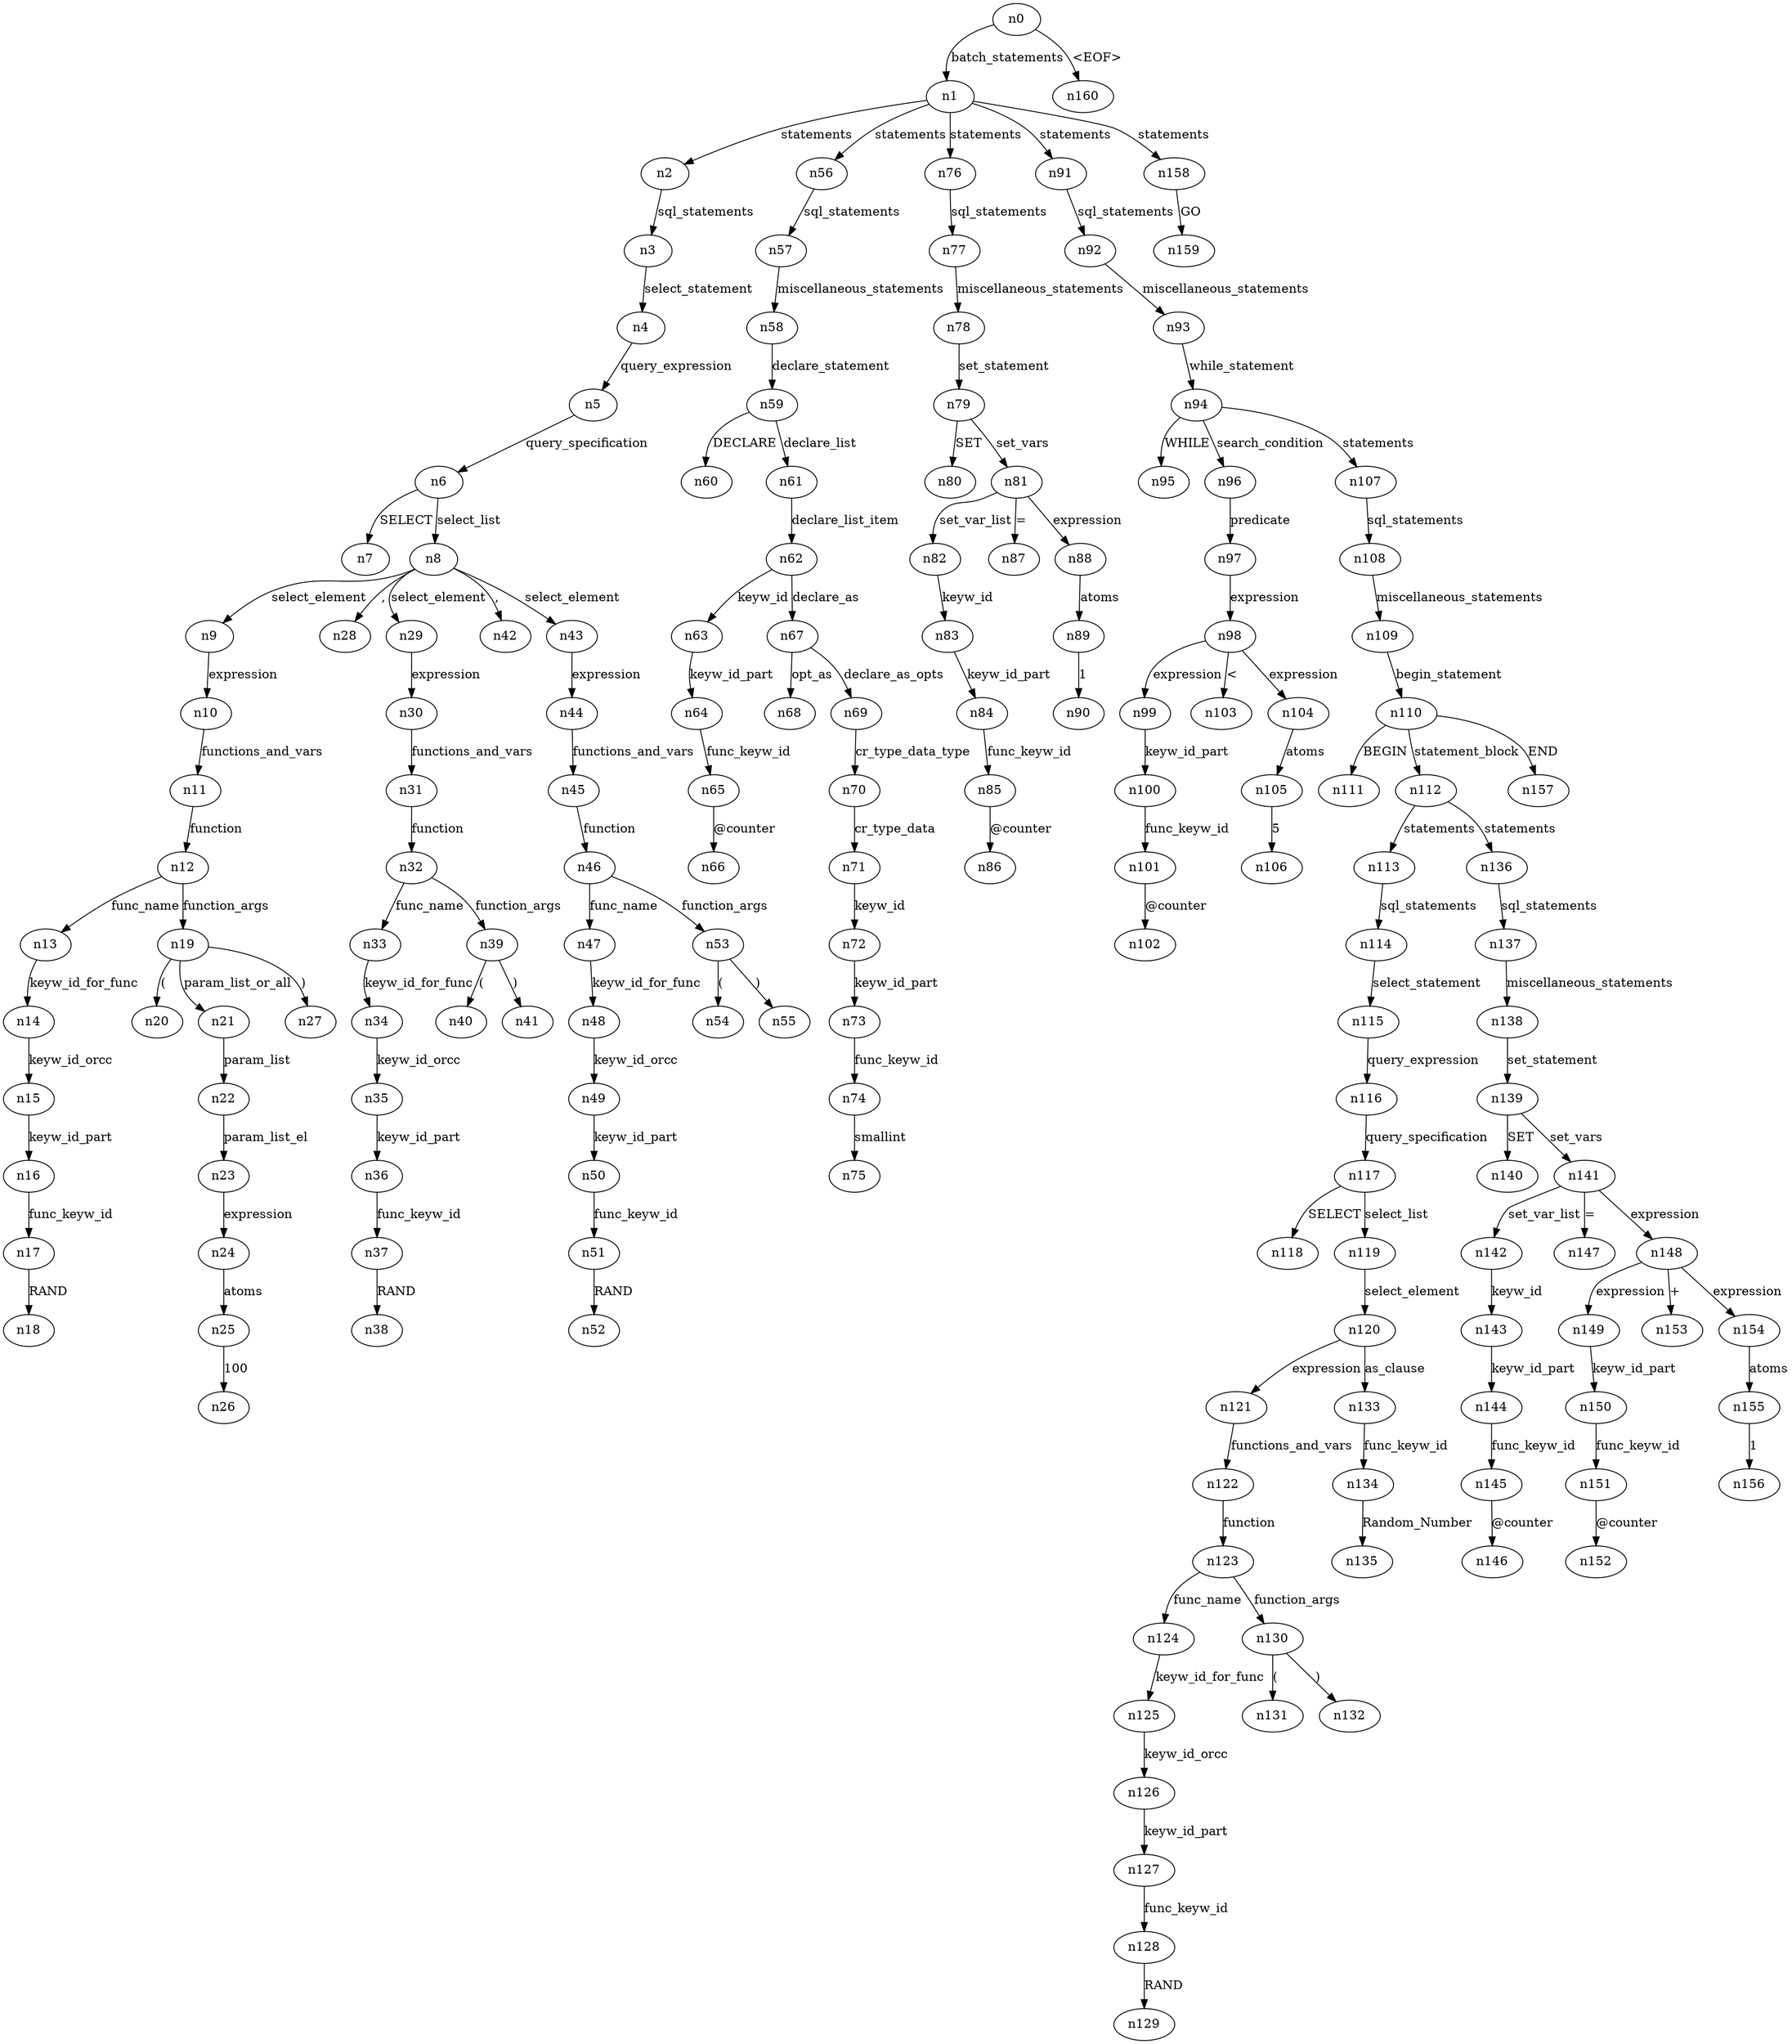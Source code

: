 digraph ParseTree {
  n0 -> n1 [label="batch_statements"];
  n1 -> n2 [label="statements"];
  n2 -> n3 [label="sql_statements"];
  n3 -> n4 [label="select_statement"];
  n4 -> n5 [label="query_expression"];
  n5 -> n6 [label="query_specification"];
  n6 -> n7 [label="SELECT"];
  n6 -> n8 [label="select_list"];
  n8 -> n9 [label="select_element"];
  n9 -> n10 [label="expression"];
  n10 -> n11 [label="functions_and_vars"];
  n11 -> n12 [label="function"];
  n12 -> n13 [label="func_name"];
  n13 -> n14 [label="keyw_id_for_func"];
  n14 -> n15 [label="keyw_id_orcc"];
  n15 -> n16 [label="keyw_id_part"];
  n16 -> n17 [label="func_keyw_id"];
  n17 -> n18 [label="RAND"];
  n12 -> n19 [label="function_args"];
  n19 -> n20 [label="("];
  n19 -> n21 [label="param_list_or_all"];
  n21 -> n22 [label="param_list"];
  n22 -> n23 [label="param_list_el"];
  n23 -> n24 [label="expression"];
  n24 -> n25 [label="atoms"];
  n25 -> n26 [label="100"];
  n19 -> n27 [label=")"];
  n8 -> n28 [label=","];
  n8 -> n29 [label="select_element"];
  n29 -> n30 [label="expression"];
  n30 -> n31 [label="functions_and_vars"];
  n31 -> n32 [label="function"];
  n32 -> n33 [label="func_name"];
  n33 -> n34 [label="keyw_id_for_func"];
  n34 -> n35 [label="keyw_id_orcc"];
  n35 -> n36 [label="keyw_id_part"];
  n36 -> n37 [label="func_keyw_id"];
  n37 -> n38 [label="RAND"];
  n32 -> n39 [label="function_args"];
  n39 -> n40 [label="("];
  n39 -> n41 [label=")"];
  n8 -> n42 [label=","];
  n8 -> n43 [label="select_element"];
  n43 -> n44 [label="expression"];
  n44 -> n45 [label="functions_and_vars"];
  n45 -> n46 [label="function"];
  n46 -> n47 [label="func_name"];
  n47 -> n48 [label="keyw_id_for_func"];
  n48 -> n49 [label="keyw_id_orcc"];
  n49 -> n50 [label="keyw_id_part"];
  n50 -> n51 [label="func_keyw_id"];
  n51 -> n52 [label="RAND"];
  n46 -> n53 [label="function_args"];
  n53 -> n54 [label="("];
  n53 -> n55 [label=")"];
  n1 -> n56 [label="statements"];
  n56 -> n57 [label="sql_statements"];
  n57 -> n58 [label="miscellaneous_statements"];
  n58 -> n59 [label="declare_statement"];
  n59 -> n60 [label="DECLARE"];
  n59 -> n61 [label="declare_list"];
  n61 -> n62 [label="declare_list_item"];
  n62 -> n63 [label="keyw_id"];
  n63 -> n64 [label="keyw_id_part"];
  n64 -> n65 [label="func_keyw_id"];
  n65 -> n66 [label="@counter"];
  n62 -> n67 [label="declare_as"];
  n67 -> n68 [label="opt_as"];
  n67 -> n69 [label="declare_as_opts"];
  n69 -> n70 [label="cr_type_data_type"];
  n70 -> n71 [label="cr_type_data"];
  n71 -> n72 [label="keyw_id"];
  n72 -> n73 [label="keyw_id_part"];
  n73 -> n74 [label="func_keyw_id"];
  n74 -> n75 [label="smallint"];
  n1 -> n76 [label="statements"];
  n76 -> n77 [label="sql_statements"];
  n77 -> n78 [label="miscellaneous_statements"];
  n78 -> n79 [label="set_statement"];
  n79 -> n80 [label="SET"];
  n79 -> n81 [label="set_vars"];
  n81 -> n82 [label="set_var_list"];
  n82 -> n83 [label="keyw_id"];
  n83 -> n84 [label="keyw_id_part"];
  n84 -> n85 [label="func_keyw_id"];
  n85 -> n86 [label="@counter"];
  n81 -> n87 [label="="];
  n81 -> n88 [label="expression"];
  n88 -> n89 [label="atoms"];
  n89 -> n90 [label="1"];
  n1 -> n91 [label="statements"];
  n91 -> n92 [label="sql_statements"];
  n92 -> n93 [label="miscellaneous_statements"];
  n93 -> n94 [label="while_statement"];
  n94 -> n95 [label="WHILE"];
  n94 -> n96 [label="search_condition"];
  n96 -> n97 [label="predicate"];
  n97 -> n98 [label="expression"];
  n98 -> n99 [label="expression"];
  n99 -> n100 [label="keyw_id_part"];
  n100 -> n101 [label="func_keyw_id"];
  n101 -> n102 [label="@counter"];
  n98 -> n103 [label="<"];
  n98 -> n104 [label="expression"];
  n104 -> n105 [label="atoms"];
  n105 -> n106 [label="5"];
  n94 -> n107 [label="statements"];
  n107 -> n108 [label="sql_statements"];
  n108 -> n109 [label="miscellaneous_statements"];
  n109 -> n110 [label="begin_statement"];
  n110 -> n111 [label="BEGIN"];
  n110 -> n112 [label="statement_block"];
  n112 -> n113 [label="statements"];
  n113 -> n114 [label="sql_statements"];
  n114 -> n115 [label="select_statement"];
  n115 -> n116 [label="query_expression"];
  n116 -> n117 [label="query_specification"];
  n117 -> n118 [label="SELECT"];
  n117 -> n119 [label="select_list"];
  n119 -> n120 [label="select_element"];
  n120 -> n121 [label="expression"];
  n121 -> n122 [label="functions_and_vars"];
  n122 -> n123 [label="function"];
  n123 -> n124 [label="func_name"];
  n124 -> n125 [label="keyw_id_for_func"];
  n125 -> n126 [label="keyw_id_orcc"];
  n126 -> n127 [label="keyw_id_part"];
  n127 -> n128 [label="func_keyw_id"];
  n128 -> n129 [label="RAND"];
  n123 -> n130 [label="function_args"];
  n130 -> n131 [label="("];
  n130 -> n132 [label=")"];
  n120 -> n133 [label="as_clause"];
  n133 -> n134 [label="func_keyw_id"];
  n134 -> n135 [label="Random_Number"];
  n112 -> n136 [label="statements"];
  n136 -> n137 [label="sql_statements"];
  n137 -> n138 [label="miscellaneous_statements"];
  n138 -> n139 [label="set_statement"];
  n139 -> n140 [label="SET"];
  n139 -> n141 [label="set_vars"];
  n141 -> n142 [label="set_var_list"];
  n142 -> n143 [label="keyw_id"];
  n143 -> n144 [label="keyw_id_part"];
  n144 -> n145 [label="func_keyw_id"];
  n145 -> n146 [label="@counter"];
  n141 -> n147 [label="="];
  n141 -> n148 [label="expression"];
  n148 -> n149 [label="expression"];
  n149 -> n150 [label="keyw_id_part"];
  n150 -> n151 [label="func_keyw_id"];
  n151 -> n152 [label="@counter"];
  n148 -> n153 [label="+"];
  n148 -> n154 [label="expression"];
  n154 -> n155 [label="atoms"];
  n155 -> n156 [label="1"];
  n110 -> n157 [label="END"];
  n1 -> n158 [label="statements"];
  n158 -> n159 [label="GO"];
  n0 -> n160 [label="<EOF>"];
}